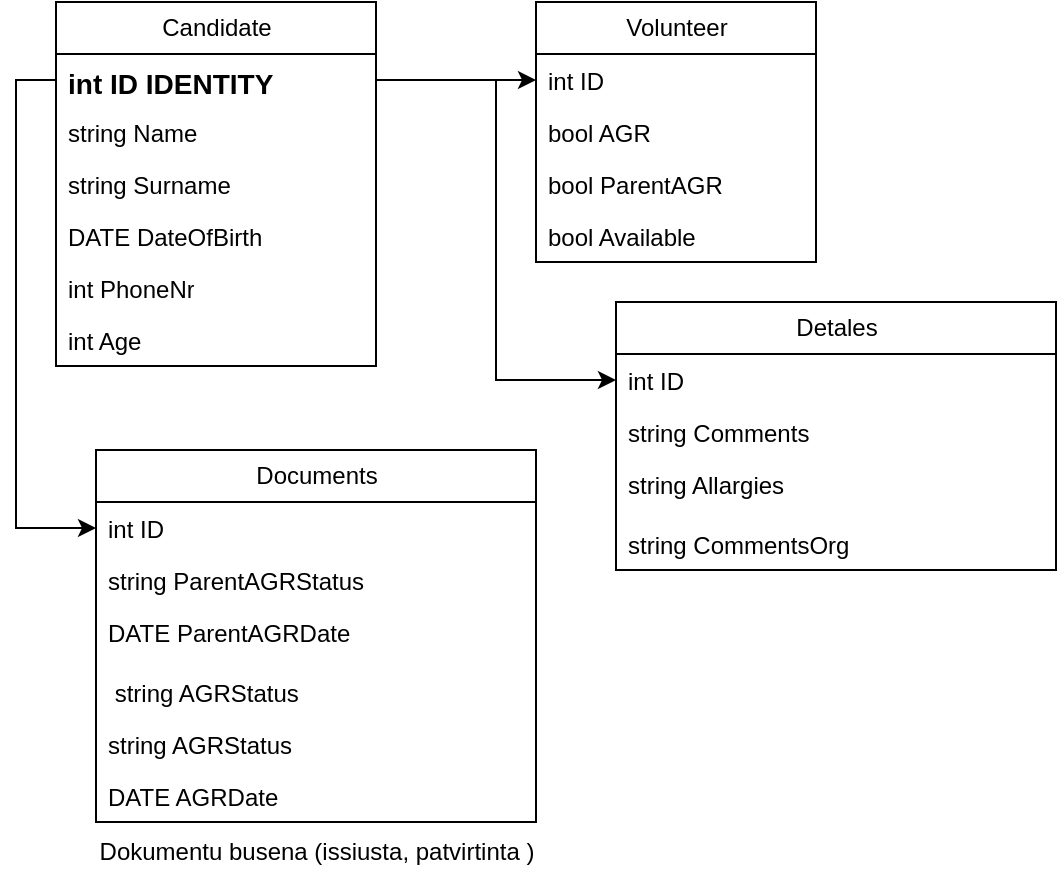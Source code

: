 <mxfile version="24.5.4" type="github">
  <diagram name="Puslapis-1" id="UVIPg01W4hZlzsbBDBG8">
    <mxGraphModel dx="1434" dy="746" grid="1" gridSize="10" guides="1" tooltips="1" connect="1" arrows="1" fold="1" page="1" pageScale="1" pageWidth="827" pageHeight="1169" math="0" shadow="0">
      <root>
        <mxCell id="0" />
        <mxCell id="1" parent="0" />
        <mxCell id="_KviO57FDSFQ6hGUb3Ca-7" value="Documents" style="swimlane;fontStyle=0;childLayout=stackLayout;horizontal=1;startSize=26;fillColor=none;horizontalStack=0;resizeParent=1;resizeParentMax=0;resizeLast=0;collapsible=1;marginBottom=0;html=1;" parent="1" vertex="1">
          <mxGeometry x="100" y="304" width="220" height="186" as="geometry" />
        </mxCell>
        <mxCell id="_KviO57FDSFQ6hGUb3Ca-8" value="int ID" style="text;strokeColor=none;fillColor=none;align=left;verticalAlign=top;spacingLeft=4;spacingRight=4;overflow=hidden;rotatable=0;points=[[0,0.5],[1,0.5]];portConstraint=eastwest;whiteSpace=wrap;html=1;" parent="_KviO57FDSFQ6hGUb3Ca-7" vertex="1">
          <mxGeometry y="26" width="220" height="26" as="geometry" />
        </mxCell>
        <mxCell id="_KviO57FDSFQ6hGUb3Ca-9" value="string ParentAGRStatus" style="text;strokeColor=none;fillColor=none;align=left;verticalAlign=top;spacingLeft=4;spacingRight=4;overflow=hidden;rotatable=0;points=[[0,0.5],[1,0.5]];portConstraint=eastwest;whiteSpace=wrap;html=1;" parent="_KviO57FDSFQ6hGUb3Ca-7" vertex="1">
          <mxGeometry y="52" width="220" height="26" as="geometry" />
        </mxCell>
        <mxCell id="_KviO57FDSFQ6hGUb3Ca-23" value="DATE ParentAGRDate" style="text;strokeColor=none;fillColor=none;align=left;verticalAlign=top;spacingLeft=4;spacingRight=4;overflow=hidden;rotatable=0;points=[[0,0.5],[1,0.5]];portConstraint=eastwest;whiteSpace=wrap;html=1;" parent="_KviO57FDSFQ6hGUb3Ca-7" vertex="1">
          <mxGeometry y="78" width="220" height="30" as="geometry" />
        </mxCell>
        <mxCell id="_KviO57FDSFQ6hGUb3Ca-10" value="&amp;nbsp;string AGRStatus" style="text;strokeColor=none;fillColor=none;align=left;verticalAlign=top;spacingLeft=4;spacingRight=4;overflow=hidden;rotatable=0;points=[[0,0.5],[1,0.5]];portConstraint=eastwest;whiteSpace=wrap;html=1;" parent="_KviO57FDSFQ6hGUb3Ca-7" vertex="1">
          <mxGeometry y="108" width="220" height="26" as="geometry" />
        </mxCell>
        <mxCell id="H-v8OnC2KL02XjU1d8sD-5" value="string AGRStatus" style="text;strokeColor=none;fillColor=none;align=left;verticalAlign=top;spacingLeft=4;spacingRight=4;overflow=hidden;rotatable=0;points=[[0,0.5],[1,0.5]];portConstraint=eastwest;whiteSpace=wrap;html=1;" vertex="1" parent="_KviO57FDSFQ6hGUb3Ca-7">
          <mxGeometry y="134" width="220" height="26" as="geometry" />
        </mxCell>
        <mxCell id="_KviO57FDSFQ6hGUb3Ca-24" value="DATE AGRDate&lt;div&gt;&lt;br&gt;&lt;/div&gt;" style="text;strokeColor=none;fillColor=none;align=left;verticalAlign=top;spacingLeft=4;spacingRight=4;overflow=hidden;rotatable=0;points=[[0,0.5],[1,0.5]];portConstraint=eastwest;whiteSpace=wrap;html=1;" parent="_KviO57FDSFQ6hGUb3Ca-7" vertex="1">
          <mxGeometry y="160" width="220" height="26" as="geometry" />
        </mxCell>
        <mxCell id="_KviO57FDSFQ6hGUb3Ca-11" value="Volunteer" style="swimlane;fontStyle=0;childLayout=stackLayout;horizontal=1;startSize=26;fillColor=none;horizontalStack=0;resizeParent=1;resizeParentMax=0;resizeLast=0;collapsible=1;marginBottom=0;html=1;" parent="1" vertex="1">
          <mxGeometry x="320" y="80" width="140" height="130" as="geometry" />
        </mxCell>
        <mxCell id="_KviO57FDSFQ6hGUb3Ca-12" value="int ID" style="text;strokeColor=none;fillColor=none;align=left;verticalAlign=top;spacingLeft=4;spacingRight=4;overflow=hidden;rotatable=0;points=[[0,0.5],[1,0.5]];portConstraint=eastwest;whiteSpace=wrap;html=1;" parent="_KviO57FDSFQ6hGUb3Ca-11" vertex="1">
          <mxGeometry y="26" width="140" height="26" as="geometry" />
        </mxCell>
        <mxCell id="_KviO57FDSFQ6hGUb3Ca-14" value="bool AGR" style="text;strokeColor=none;fillColor=none;align=left;verticalAlign=top;spacingLeft=4;spacingRight=4;overflow=hidden;rotatable=0;points=[[0,0.5],[1,0.5]];portConstraint=eastwest;whiteSpace=wrap;html=1;" parent="_KviO57FDSFQ6hGUb3Ca-11" vertex="1">
          <mxGeometry y="52" width="140" height="26" as="geometry" />
        </mxCell>
        <mxCell id="H-v8OnC2KL02XjU1d8sD-4" value="bool ParentAGR" style="text;strokeColor=none;fillColor=none;align=left;verticalAlign=top;spacingLeft=4;spacingRight=4;overflow=hidden;rotatable=0;points=[[0,0.5],[1,0.5]];portConstraint=eastwest;whiteSpace=wrap;html=1;" vertex="1" parent="_KviO57FDSFQ6hGUb3Ca-11">
          <mxGeometry y="78" width="140" height="26" as="geometry" />
        </mxCell>
        <mxCell id="H-v8OnC2KL02XjU1d8sD-3" value="bool Available" style="text;strokeColor=none;fillColor=none;align=left;verticalAlign=top;spacingLeft=4;spacingRight=4;overflow=hidden;rotatable=0;points=[[0,0.5],[1,0.5]];portConstraint=eastwest;whiteSpace=wrap;html=1;" vertex="1" parent="_KviO57FDSFQ6hGUb3Ca-11">
          <mxGeometry y="104" width="140" height="26" as="geometry" />
        </mxCell>
        <mxCell id="_KviO57FDSFQ6hGUb3Ca-15" value="Candidate" style="swimlane;fontStyle=0;childLayout=stackLayout;horizontal=1;startSize=26;fillColor=none;horizontalStack=0;resizeParent=1;resizeParentMax=0;resizeLast=0;collapsible=1;marginBottom=0;html=1;" parent="1" vertex="1">
          <mxGeometry x="80" y="80" width="160" height="182" as="geometry">
            <mxRectangle x="80" y="80" width="90" height="30" as="alternateBounds" />
          </mxGeometry>
        </mxCell>
        <mxCell id="_KviO57FDSFQ6hGUb3Ca-16" value="int ID IDENTITY" style="text;strokeColor=none;fillColor=none;align=left;verticalAlign=top;spacingLeft=4;spacingRight=4;overflow=hidden;rotatable=0;points=[[0,0.5],[1,0.5]];portConstraint=eastwest;whiteSpace=wrap;html=1;fontStyle=1;fontSize=14;" parent="_KviO57FDSFQ6hGUb3Ca-15" vertex="1">
          <mxGeometry y="26" width="160" height="26" as="geometry" />
        </mxCell>
        <mxCell id="_KviO57FDSFQ6hGUb3Ca-17" value="string Name" style="text;strokeColor=none;fillColor=none;align=left;verticalAlign=top;spacingLeft=4;spacingRight=4;overflow=hidden;rotatable=0;points=[[0,0.5],[1,0.5]];portConstraint=eastwest;whiteSpace=wrap;html=1;" parent="_KviO57FDSFQ6hGUb3Ca-15" vertex="1">
          <mxGeometry y="52" width="160" height="26" as="geometry" />
        </mxCell>
        <mxCell id="_KviO57FDSFQ6hGUb3Ca-18" value="string Surname" style="text;strokeColor=none;fillColor=none;align=left;verticalAlign=top;spacingLeft=4;spacingRight=4;overflow=hidden;rotatable=0;points=[[0,0.5],[1,0.5]];portConstraint=eastwest;whiteSpace=wrap;html=1;" parent="_KviO57FDSFQ6hGUb3Ca-15" vertex="1">
          <mxGeometry y="78" width="160" height="26" as="geometry" />
        </mxCell>
        <mxCell id="_KviO57FDSFQ6hGUb3Ca-19" value="DATE DateOfBirth" style="text;strokeColor=none;fillColor=none;align=left;verticalAlign=top;spacingLeft=4;spacingRight=4;overflow=hidden;rotatable=0;points=[[0,0.5],[1,0.5]];portConstraint=eastwest;whiteSpace=wrap;html=1;" parent="_KviO57FDSFQ6hGUb3Ca-15" vertex="1">
          <mxGeometry y="104" width="160" height="26" as="geometry" />
        </mxCell>
        <mxCell id="H-v8OnC2KL02XjU1d8sD-1" value="int PhoneNr" style="text;strokeColor=none;fillColor=none;align=left;verticalAlign=top;spacingLeft=4;spacingRight=4;overflow=hidden;rotatable=0;points=[[0,0.5],[1,0.5]];portConstraint=eastwest;whiteSpace=wrap;html=1;" vertex="1" parent="_KviO57FDSFQ6hGUb3Ca-15">
          <mxGeometry y="130" width="160" height="26" as="geometry" />
        </mxCell>
        <mxCell id="H-v8OnC2KL02XjU1d8sD-2" value="int Age" style="text;strokeColor=none;fillColor=none;align=left;verticalAlign=top;spacingLeft=4;spacingRight=4;overflow=hidden;rotatable=0;points=[[0,0.5],[1,0.5]];portConstraint=eastwest;whiteSpace=wrap;html=1;" vertex="1" parent="_KviO57FDSFQ6hGUb3Ca-15">
          <mxGeometry y="156" width="160" height="26" as="geometry" />
        </mxCell>
        <mxCell id="_KviO57FDSFQ6hGUb3Ca-22" value="Dokumentu busena (issiusta, patvirtinta )" style="text;html=1;align=center;verticalAlign=middle;resizable=0;points=[];autosize=1;strokeColor=none;fillColor=none;" parent="1" vertex="1">
          <mxGeometry x="90" y="490" width="240" height="30" as="geometry" />
        </mxCell>
        <mxCell id="_KviO57FDSFQ6hGUb3Ca-26" style="edgeStyle=orthogonalEdgeStyle;rounded=0;orthogonalLoop=1;jettySize=auto;html=1;exitX=1;exitY=0.5;exitDx=0;exitDy=0;entryX=0;entryY=0.5;entryDx=0;entryDy=0;" parent="1" source="_KviO57FDSFQ6hGUb3Ca-16" target="_KviO57FDSFQ6hGUb3Ca-12" edge="1">
          <mxGeometry relative="1" as="geometry" />
        </mxCell>
        <mxCell id="_KviO57FDSFQ6hGUb3Ca-27" style="edgeStyle=orthogonalEdgeStyle;rounded=0;orthogonalLoop=1;jettySize=auto;html=1;exitX=0;exitY=0.5;exitDx=0;exitDy=0;entryX=0;entryY=0.5;entryDx=0;entryDy=0;" parent="1" source="_KviO57FDSFQ6hGUb3Ca-16" target="_KviO57FDSFQ6hGUb3Ca-8" edge="1">
          <mxGeometry relative="1" as="geometry" />
        </mxCell>
        <mxCell id="_KviO57FDSFQ6hGUb3Ca-28" value="Detales" style="swimlane;fontStyle=0;childLayout=stackLayout;horizontal=1;startSize=26;fillColor=none;horizontalStack=0;resizeParent=1;resizeParentMax=0;resizeLast=0;collapsible=1;marginBottom=0;html=1;" parent="1" vertex="1">
          <mxGeometry x="360" y="230" width="220" height="134" as="geometry" />
        </mxCell>
        <mxCell id="_KviO57FDSFQ6hGUb3Ca-29" value="int ID" style="text;strokeColor=none;fillColor=none;align=left;verticalAlign=top;spacingLeft=4;spacingRight=4;overflow=hidden;rotatable=0;points=[[0,0.5],[1,0.5]];portConstraint=eastwest;whiteSpace=wrap;html=1;" parent="_KviO57FDSFQ6hGUb3Ca-28" vertex="1">
          <mxGeometry y="26" width="220" height="26" as="geometry" />
        </mxCell>
        <mxCell id="_KviO57FDSFQ6hGUb3Ca-30" value="string Comments" style="text;strokeColor=none;fillColor=none;align=left;verticalAlign=top;spacingLeft=4;spacingRight=4;overflow=hidden;rotatable=0;points=[[0,0.5],[1,0.5]];portConstraint=eastwest;whiteSpace=wrap;html=1;" parent="_KviO57FDSFQ6hGUb3Ca-28" vertex="1">
          <mxGeometry y="52" width="220" height="26" as="geometry" />
        </mxCell>
        <mxCell id="_KviO57FDSFQ6hGUb3Ca-31" value="string Allargies" style="text;strokeColor=none;fillColor=none;align=left;verticalAlign=top;spacingLeft=4;spacingRight=4;overflow=hidden;rotatable=0;points=[[0,0.5],[1,0.5]];portConstraint=eastwest;whiteSpace=wrap;html=1;" parent="_KviO57FDSFQ6hGUb3Ca-28" vertex="1">
          <mxGeometry y="78" width="220" height="30" as="geometry" />
        </mxCell>
        <mxCell id="_KviO57FDSFQ6hGUb3Ca-32" value="string CommentsOrg" style="text;strokeColor=none;fillColor=none;align=left;verticalAlign=top;spacingLeft=4;spacingRight=4;overflow=hidden;rotatable=0;points=[[0,0.5],[1,0.5]];portConstraint=eastwest;whiteSpace=wrap;html=1;" parent="_KviO57FDSFQ6hGUb3Ca-28" vertex="1">
          <mxGeometry y="108" width="220" height="26" as="geometry" />
        </mxCell>
        <mxCell id="_KviO57FDSFQ6hGUb3Ca-34" style="edgeStyle=orthogonalEdgeStyle;rounded=0;orthogonalLoop=1;jettySize=auto;html=1;exitX=1;exitY=0.5;exitDx=0;exitDy=0;entryX=0;entryY=0.5;entryDx=0;entryDy=0;" parent="1" source="_KviO57FDSFQ6hGUb3Ca-16" target="_KviO57FDSFQ6hGUb3Ca-29" edge="1">
          <mxGeometry relative="1" as="geometry" />
        </mxCell>
      </root>
    </mxGraphModel>
  </diagram>
</mxfile>

